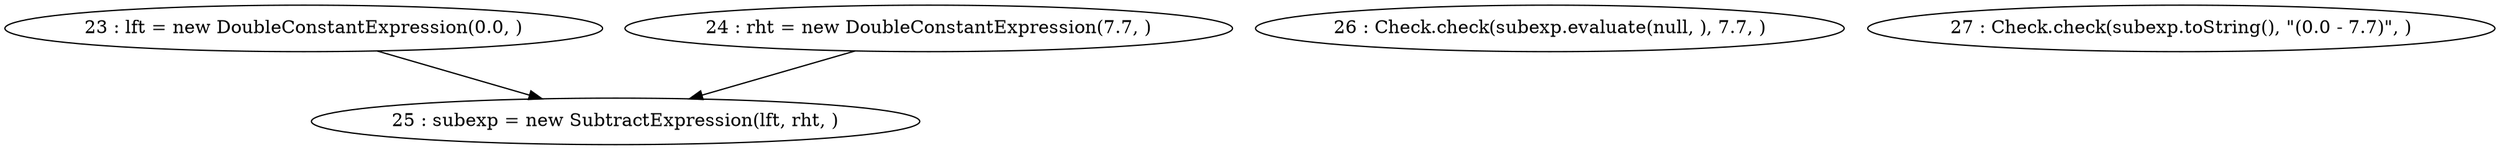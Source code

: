 digraph G {
"23 : lft = new DoubleConstantExpression(0.0, )"
"23 : lft = new DoubleConstantExpression(0.0, )" -> "25 : subexp = new SubtractExpression(lft, rht, )"
"24 : rht = new DoubleConstantExpression(7.7, )"
"24 : rht = new DoubleConstantExpression(7.7, )" -> "25 : subexp = new SubtractExpression(lft, rht, )"
"25 : subexp = new SubtractExpression(lft, rht, )"
"26 : Check.check(subexp.evaluate(null, ), 7.7, )"
"27 : Check.check(subexp.toString(), \"(0.0 - 7.7)\", )"
}